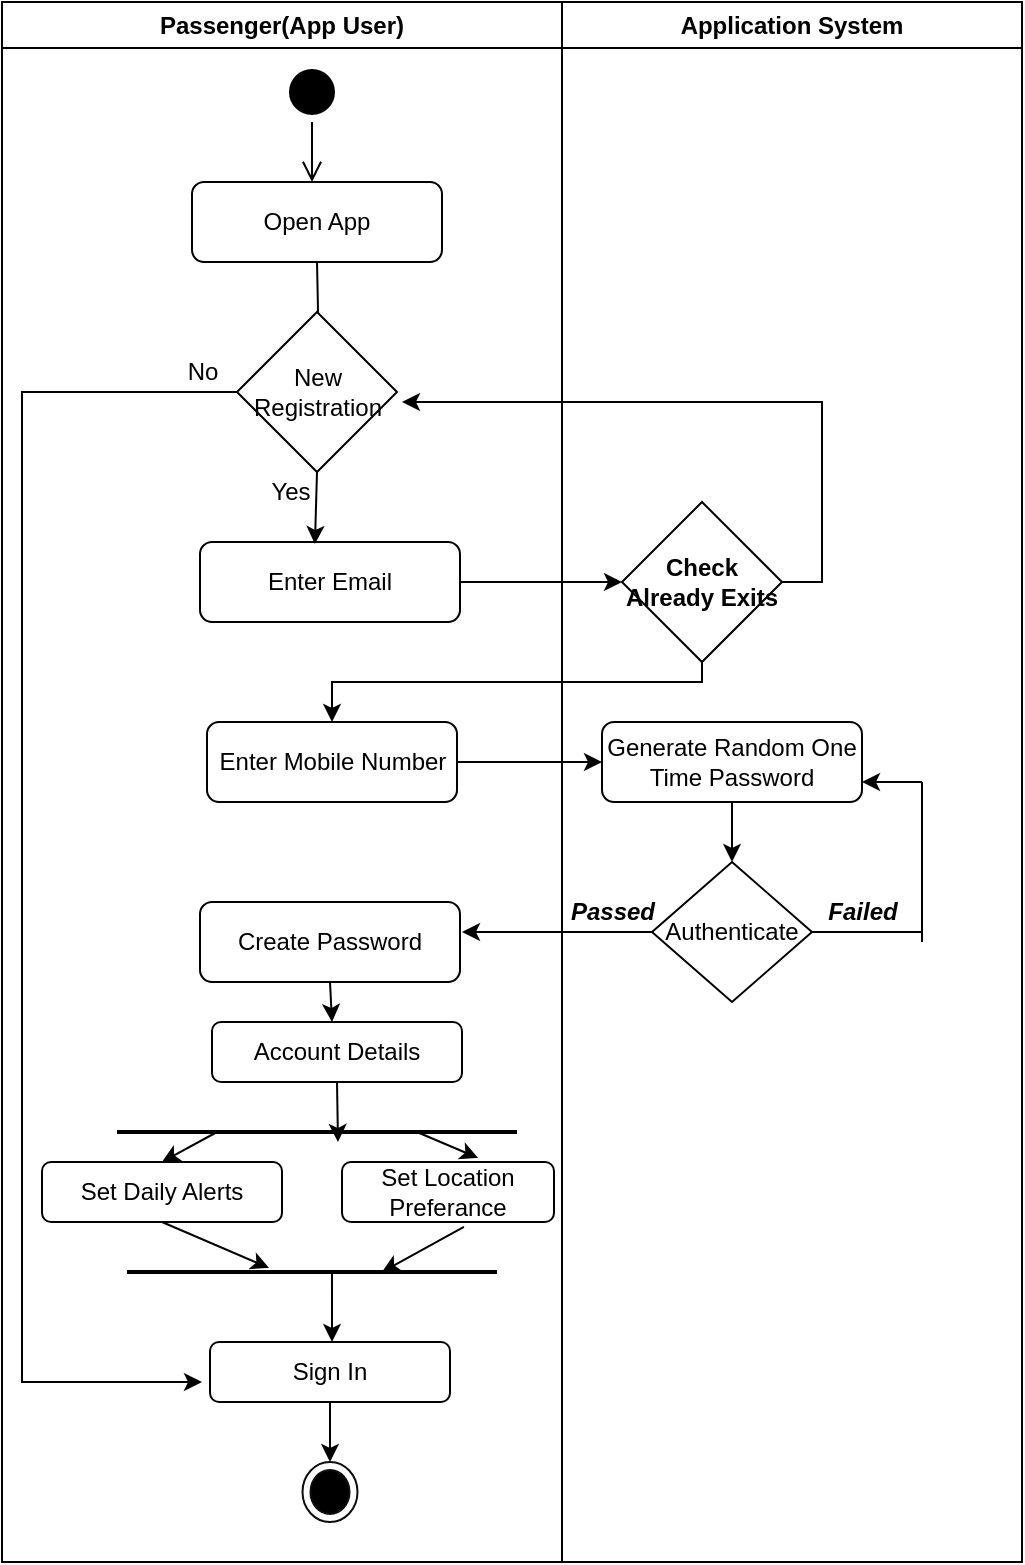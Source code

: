 <mxfile version="21.7.4" type="github">
  <diagram id="prtHgNgQTEPvFCAcTncT" name="Page-1">
    <mxGraphModel dx="993" dy="628" grid="1" gridSize="10" guides="1" tooltips="1" connect="1" arrows="1" fold="1" page="1" pageScale="1" pageWidth="827" pageHeight="1169" math="0" shadow="0">
      <root>
        <mxCell id="0" />
        <mxCell id="1" parent="0" />
        <mxCell id="X9bmsc48InK0H2DxqU_9-3" value="" style="ellipse;html=1;shape=startState;fillStyle=solid;fillColor=#000000;" vertex="1" parent="1">
          <mxGeometry x="390" y="270" width="30" height="30" as="geometry" />
        </mxCell>
        <mxCell id="X9bmsc48InK0H2DxqU_9-4" value="" style="edgeStyle=orthogonalEdgeStyle;html=1;verticalAlign=bottom;endArrow=open;endSize=8;rounded=0;" edge="1" source="X9bmsc48InK0H2DxqU_9-3" parent="1">
          <mxGeometry relative="1" as="geometry">
            <mxPoint x="405" y="330" as="targetPoint" />
          </mxGeometry>
        </mxCell>
        <mxCell id="X9bmsc48InK0H2DxqU_9-5" value="Open App" style="rounded=1;whiteSpace=wrap;html=1;" vertex="1" parent="1">
          <mxGeometry x="345" y="330" width="125" height="40" as="geometry" />
        </mxCell>
        <mxCell id="X9bmsc48InK0H2DxqU_9-6" value="" style="endArrow=classic;html=1;rounded=0;exitX=0.5;exitY=1;exitDx=0;exitDy=0;" edge="1" parent="1" source="X9bmsc48InK0H2DxqU_9-5">
          <mxGeometry width="50" height="50" relative="1" as="geometry">
            <mxPoint x="610" y="450" as="sourcePoint" />
            <mxPoint x="408.333" y="410" as="targetPoint" />
          </mxGeometry>
        </mxCell>
        <mxCell id="X9bmsc48InK0H2DxqU_9-54" style="edgeStyle=orthogonalEdgeStyle;rounded=0;orthogonalLoop=1;jettySize=auto;html=1;exitX=0;exitY=0.5;exitDx=0;exitDy=0;" edge="1" parent="1" source="X9bmsc48InK0H2DxqU_9-8">
          <mxGeometry relative="1" as="geometry">
            <mxPoint x="350" y="930" as="targetPoint" />
            <Array as="points">
              <mxPoint x="260" y="435" />
              <mxPoint x="260" y="930" />
            </Array>
          </mxGeometry>
        </mxCell>
        <mxCell id="X9bmsc48InK0H2DxqU_9-8" value="New Registration" style="rhombus;whiteSpace=wrap;html=1;" vertex="1" parent="1">
          <mxGeometry x="367.5" y="395" width="80" height="80" as="geometry" />
        </mxCell>
        <mxCell id="X9bmsc48InK0H2DxqU_9-9" value="Enter Email" style="rounded=1;whiteSpace=wrap;html=1;" vertex="1" parent="1">
          <mxGeometry x="349" y="510" width="130" height="40" as="geometry" />
        </mxCell>
        <mxCell id="X9bmsc48InK0H2DxqU_9-24" style="edgeStyle=orthogonalEdgeStyle;rounded=0;orthogonalLoop=1;jettySize=auto;html=1;entryX=0;entryY=0.5;entryDx=0;entryDy=0;" edge="1" parent="1" source="X9bmsc48InK0H2DxqU_9-10" target="X9bmsc48InK0H2DxqU_9-25">
          <mxGeometry relative="1" as="geometry">
            <mxPoint x="540" y="620" as="targetPoint" />
          </mxGeometry>
        </mxCell>
        <mxCell id="X9bmsc48InK0H2DxqU_9-10" value="Enter Mobile Number" style="rounded=1;whiteSpace=wrap;html=1;" vertex="1" parent="1">
          <mxGeometry x="352.5" y="600" width="125" height="40" as="geometry" />
        </mxCell>
        <mxCell id="X9bmsc48InK0H2DxqU_9-11" value="" style="endArrow=classic;html=1;rounded=0;exitX=0.5;exitY=1;exitDx=0;exitDy=0;entryX=0.442;entryY=0.025;entryDx=0;entryDy=0;entryPerimeter=0;" edge="1" parent="1" source="X9bmsc48InK0H2DxqU_9-8" target="X9bmsc48InK0H2DxqU_9-9">
          <mxGeometry width="50" height="50" relative="1" as="geometry">
            <mxPoint x="610" y="570" as="sourcePoint" />
            <mxPoint x="660" y="520" as="targetPoint" />
          </mxGeometry>
        </mxCell>
        <mxCell id="X9bmsc48InK0H2DxqU_9-23" style="edgeStyle=orthogonalEdgeStyle;rounded=0;orthogonalLoop=1;jettySize=auto;html=1;exitX=0.5;exitY=1;exitDx=0;exitDy=0;entryX=0.5;entryY=0;entryDx=0;entryDy=0;" edge="1" parent="1" source="X9bmsc48InK0H2DxqU_9-16" target="X9bmsc48InK0H2DxqU_9-10">
          <mxGeometry relative="1" as="geometry">
            <Array as="points">
              <mxPoint x="415" y="580" />
            </Array>
          </mxGeometry>
        </mxCell>
        <mxCell id="X9bmsc48InK0H2DxqU_9-55" style="edgeStyle=orthogonalEdgeStyle;rounded=0;orthogonalLoop=1;jettySize=auto;html=1;exitX=1;exitY=0.5;exitDx=0;exitDy=0;" edge="1" parent="1" source="X9bmsc48InK0H2DxqU_9-16">
          <mxGeometry relative="1" as="geometry">
            <mxPoint x="450" y="440" as="targetPoint" />
            <Array as="points">
              <mxPoint x="660" y="530" />
              <mxPoint x="660" y="440" />
            </Array>
          </mxGeometry>
        </mxCell>
        <mxCell id="X9bmsc48InK0H2DxqU_9-16" value="&lt;b&gt;Check Already Exits&lt;/b&gt;" style="rhombus;whiteSpace=wrap;html=1;" vertex="1" parent="1">
          <mxGeometry x="560" y="490" width="80" height="80" as="geometry" />
        </mxCell>
        <mxCell id="X9bmsc48InK0H2DxqU_9-18" value="" style="endArrow=classic;html=1;rounded=0;exitX=1;exitY=0.5;exitDx=0;exitDy=0;entryX=0;entryY=0.5;entryDx=0;entryDy=0;" edge="1" parent="1" source="X9bmsc48InK0H2DxqU_9-9" target="X9bmsc48InK0H2DxqU_9-16">
          <mxGeometry width="50" height="50" relative="1" as="geometry">
            <mxPoint x="550" y="590" as="sourcePoint" />
            <mxPoint x="560" y="540" as="targetPoint" />
          </mxGeometry>
        </mxCell>
        <mxCell id="X9bmsc48InK0H2DxqU_9-27" style="edgeStyle=orthogonalEdgeStyle;rounded=0;orthogonalLoop=1;jettySize=auto;html=1;exitX=0.5;exitY=1;exitDx=0;exitDy=0;entryX=0.5;entryY=0;entryDx=0;entryDy=0;" edge="1" parent="1" source="X9bmsc48InK0H2DxqU_9-25" target="X9bmsc48InK0H2DxqU_9-26">
          <mxGeometry relative="1" as="geometry" />
        </mxCell>
        <mxCell id="X9bmsc48InK0H2DxqU_9-25" value="Generate Random One Time Password" style="rounded=1;whiteSpace=wrap;html=1;" vertex="1" parent="1">
          <mxGeometry x="550" y="600" width="130" height="40" as="geometry" />
        </mxCell>
        <mxCell id="X9bmsc48InK0H2DxqU_9-29" style="edgeStyle=orthogonalEdgeStyle;rounded=0;orthogonalLoop=1;jettySize=auto;html=1;exitX=0;exitY=0.5;exitDx=0;exitDy=0;" edge="1" parent="1" source="X9bmsc48InK0H2DxqU_9-26">
          <mxGeometry relative="1" as="geometry">
            <mxPoint x="480" y="705" as="targetPoint" />
          </mxGeometry>
        </mxCell>
        <mxCell id="X9bmsc48InK0H2DxqU_9-26" value="Authenticate" style="rhombus;whiteSpace=wrap;html=1;" vertex="1" parent="1">
          <mxGeometry x="575" y="670" width="80" height="70" as="geometry" />
        </mxCell>
        <mxCell id="X9bmsc48InK0H2DxqU_9-32" value="" style="endArrow=none;html=1;rounded=0;exitX=1;exitY=0.5;exitDx=0;exitDy=0;" edge="1" parent="1" source="X9bmsc48InK0H2DxqU_9-26">
          <mxGeometry width="50" height="50" relative="1" as="geometry">
            <mxPoint x="550" y="700" as="sourcePoint" />
            <mxPoint x="710" y="705" as="targetPoint" />
          </mxGeometry>
        </mxCell>
        <mxCell id="X9bmsc48InK0H2DxqU_9-33" value="" style="endArrow=none;html=1;rounded=0;" edge="1" parent="1">
          <mxGeometry width="50" height="50" relative="1" as="geometry">
            <mxPoint x="710" y="630" as="sourcePoint" />
            <mxPoint x="710" y="710" as="targetPoint" />
          </mxGeometry>
        </mxCell>
        <mxCell id="X9bmsc48InK0H2DxqU_9-34" value="" style="endArrow=classic;html=1;rounded=0;entryX=1;entryY=0.75;entryDx=0;entryDy=0;" edge="1" parent="1" target="X9bmsc48InK0H2DxqU_9-25">
          <mxGeometry width="50" height="50" relative="1" as="geometry">
            <mxPoint x="710" y="630" as="sourcePoint" />
            <mxPoint x="600" y="650" as="targetPoint" />
          </mxGeometry>
        </mxCell>
        <mxCell id="X9bmsc48InK0H2DxqU_9-35" value="" style="endArrow=classic;html=1;rounded=0;exitX=0.5;exitY=1;exitDx=0;exitDy=0;" edge="1" parent="1" source="X9bmsc48InK0H2DxqU_9-28">
          <mxGeometry width="50" height="50" relative="1" as="geometry">
            <mxPoint x="550" y="790" as="sourcePoint" />
            <mxPoint x="415" y="750" as="targetPoint" />
          </mxGeometry>
        </mxCell>
        <mxCell id="X9bmsc48InK0H2DxqU_9-37" value="" style="line;strokeWidth=2;html=1;" vertex="1" parent="1">
          <mxGeometry x="307.5" y="800" width="200" height="10" as="geometry" />
        </mxCell>
        <mxCell id="X9bmsc48InK0H2DxqU_9-38" value="Set Daily Alerts" style="rounded=1;whiteSpace=wrap;html=1;" vertex="1" parent="1">
          <mxGeometry x="270" y="820" width="120" height="30" as="geometry" />
        </mxCell>
        <mxCell id="X9bmsc48InK0H2DxqU_9-57" style="edgeStyle=orthogonalEdgeStyle;rounded=0;orthogonalLoop=1;jettySize=auto;html=1;exitX=0.5;exitY=1;exitDx=0;exitDy=0;entryX=0.5;entryY=0;entryDx=0;entryDy=0;" edge="1" parent="1" source="X9bmsc48InK0H2DxqU_9-39" target="X9bmsc48InK0H2DxqU_9-56">
          <mxGeometry relative="1" as="geometry" />
        </mxCell>
        <mxCell id="X9bmsc48InK0H2DxqU_9-39" value="Sign In" style="rounded=1;whiteSpace=wrap;html=1;" vertex="1" parent="1">
          <mxGeometry x="354" y="910" width="120" height="30" as="geometry" />
        </mxCell>
        <mxCell id="X9bmsc48InK0H2DxqU_9-40" value="Set Location Preferance" style="rounded=1;whiteSpace=wrap;html=1;" vertex="1" parent="1">
          <mxGeometry x="420" y="820" width="106" height="30" as="geometry" />
        </mxCell>
        <mxCell id="X9bmsc48InK0H2DxqU_9-41" value="" style="line;strokeWidth=2;html=1;" vertex="1" parent="1">
          <mxGeometry x="312.5" y="870" width="185" height="10" as="geometry" />
        </mxCell>
        <mxCell id="X9bmsc48InK0H2DxqU_9-42" value="" style="endArrow=classic;html=1;rounded=0;exitX=0.25;exitY=0.5;exitDx=0;exitDy=0;exitPerimeter=0;entryX=0.5;entryY=0;entryDx=0;entryDy=0;" edge="1" parent="1" source="X9bmsc48InK0H2DxqU_9-37" target="X9bmsc48InK0H2DxqU_9-38">
          <mxGeometry width="50" height="50" relative="1" as="geometry">
            <mxPoint x="550" y="760" as="sourcePoint" />
            <mxPoint x="600" y="710" as="targetPoint" />
          </mxGeometry>
        </mxCell>
        <mxCell id="X9bmsc48InK0H2DxqU_9-43" value="" style="endArrow=classic;html=1;rounded=0;exitX=0.554;exitY=0.55;exitDx=0;exitDy=0;exitPerimeter=0;" edge="1" parent="1" source="X9bmsc48InK0H2DxqU_9-41">
          <mxGeometry width="50" height="50" relative="1" as="geometry">
            <mxPoint x="550" y="760" as="sourcePoint" />
            <mxPoint x="415" y="910" as="targetPoint" />
            <Array as="points">
              <mxPoint x="415" y="890" />
            </Array>
          </mxGeometry>
        </mxCell>
        <mxCell id="X9bmsc48InK0H2DxqU_9-44" value="" style="endArrow=classic;html=1;rounded=0;exitX=0.5;exitY=1;exitDx=0;exitDy=0;entryX=0.384;entryY=0.3;entryDx=0;entryDy=0;entryPerimeter=0;" edge="1" parent="1" source="X9bmsc48InK0H2DxqU_9-38" target="X9bmsc48InK0H2DxqU_9-41">
          <mxGeometry width="50" height="50" relative="1" as="geometry">
            <mxPoint x="550" y="760" as="sourcePoint" />
            <mxPoint x="600" y="710" as="targetPoint" />
          </mxGeometry>
        </mxCell>
        <mxCell id="X9bmsc48InK0H2DxqU_9-45" value="" style="endArrow=classic;html=1;rounded=0;exitX=0.575;exitY=1.083;exitDx=0;exitDy=0;exitPerimeter=0;" edge="1" parent="1" source="X9bmsc48InK0H2DxqU_9-40">
          <mxGeometry width="50" height="50" relative="1" as="geometry">
            <mxPoint x="550" y="760" as="sourcePoint" />
            <mxPoint x="440" y="875" as="targetPoint" />
          </mxGeometry>
        </mxCell>
        <mxCell id="X9bmsc48InK0H2DxqU_9-46" value="" style="endArrow=classic;html=1;rounded=0;exitX=0.75;exitY=0.5;exitDx=0;exitDy=0;exitPerimeter=0;entryX=0.642;entryY=-0.067;entryDx=0;entryDy=0;entryPerimeter=0;" edge="1" parent="1" source="X9bmsc48InK0H2DxqU_9-37" target="X9bmsc48InK0H2DxqU_9-40">
          <mxGeometry width="50" height="50" relative="1" as="geometry">
            <mxPoint x="550" y="760" as="sourcePoint" />
            <mxPoint x="600" y="710" as="targetPoint" />
          </mxGeometry>
        </mxCell>
        <mxCell id="X9bmsc48InK0H2DxqU_9-49" value="Account Details" style="rounded=1;whiteSpace=wrap;html=1;" vertex="1" parent="1">
          <mxGeometry x="355" y="750" width="125" height="30" as="geometry" />
        </mxCell>
        <mxCell id="X9bmsc48InK0H2DxqU_9-50" value="" style="endArrow=classic;html=1;rounded=0;exitX=0.5;exitY=1;exitDx=0;exitDy=0;" edge="1" parent="1" source="X9bmsc48InK0H2DxqU_9-49">
          <mxGeometry width="50" height="50" relative="1" as="geometry">
            <mxPoint x="540" y="720" as="sourcePoint" />
            <mxPoint x="418" y="810" as="targetPoint" />
          </mxGeometry>
        </mxCell>
        <mxCell id="X9bmsc48InK0H2DxqU_9-51" value="Passenger(App User)" style="swimlane;whiteSpace=wrap;html=1;" vertex="1" parent="1">
          <mxGeometry x="250" y="240" width="280" height="780" as="geometry" />
        </mxCell>
        <mxCell id="X9bmsc48InK0H2DxqU_9-56" value="" style="ellipse;html=1;shape=endState;fillColor=#000000;strokeColor=#0d0d0d;fillStyle=solid;" vertex="1" parent="X9bmsc48InK0H2DxqU_9-51">
          <mxGeometry x="150.25" y="730" width="27.5" height="30" as="geometry" />
        </mxCell>
        <mxCell id="X9bmsc48InK0H2DxqU_9-15" value="No" style="text;html=1;align=center;verticalAlign=middle;resizable=0;points=[];autosize=1;strokeColor=none;fillColor=none;" vertex="1" parent="X9bmsc48InK0H2DxqU_9-51">
          <mxGeometry x="80" y="170" width="40" height="30" as="geometry" />
        </mxCell>
        <mxCell id="X9bmsc48InK0H2DxqU_9-14" value="Yes" style="text;html=1;align=center;verticalAlign=middle;resizable=0;points=[];autosize=1;strokeColor=none;fillColor=none;" vertex="1" parent="X9bmsc48InK0H2DxqU_9-51">
          <mxGeometry x="124" y="230" width="40" height="30" as="geometry" />
        </mxCell>
        <mxCell id="X9bmsc48InK0H2DxqU_9-28" value="Create Password" style="rounded=1;whiteSpace=wrap;html=1;" vertex="1" parent="X9bmsc48InK0H2DxqU_9-51">
          <mxGeometry x="99" y="450" width="130" height="40" as="geometry" />
        </mxCell>
        <mxCell id="X9bmsc48InK0H2DxqU_9-52" value="Application System" style="swimlane;whiteSpace=wrap;html=1;" vertex="1" parent="1">
          <mxGeometry x="530" y="240" width="230" height="780" as="geometry" />
        </mxCell>
        <mxCell id="X9bmsc48InK0H2DxqU_9-59" value="&lt;b&gt;&lt;i&gt;Failed&lt;/i&gt;&lt;/b&gt;" style="text;html=1;align=center;verticalAlign=middle;resizable=0;points=[];autosize=1;strokeColor=none;fillColor=none;" vertex="1" parent="X9bmsc48InK0H2DxqU_9-52">
          <mxGeometry x="120" y="440" width="60" height="30" as="geometry" />
        </mxCell>
        <mxCell id="X9bmsc48InK0H2DxqU_9-60" value="&lt;b&gt;&lt;i&gt;Passed&lt;/i&gt;&lt;/b&gt;" style="text;html=1;align=center;verticalAlign=middle;resizable=0;points=[];autosize=1;strokeColor=none;fillColor=none;" vertex="1" parent="X9bmsc48InK0H2DxqU_9-52">
          <mxGeometry x="-10" y="440" width="70" height="30" as="geometry" />
        </mxCell>
      </root>
    </mxGraphModel>
  </diagram>
</mxfile>
